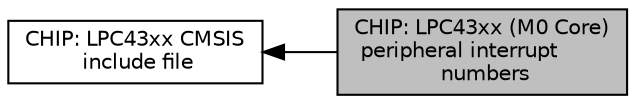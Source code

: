 digraph "CHIP: LPC43xx (M0 Core) peripheral interrupt numbers"
{
  edge [fontname="Helvetica",fontsize="10",labelfontname="Helvetica",labelfontsize="10"];
  node [fontname="Helvetica",fontsize="10",shape=record];
  rankdir=LR;
  Node1 [label="CHIP: LPC43xx CMSIS\l include file",height=0.2,width=0.4,color="black", fillcolor="white", style="filled",URL="$group___c_m_s_i_s__43_x_x___m0.html"];
  Node0 [label="CHIP: LPC43xx (M0 Core)\l peripheral interrupt\l numbers",height=0.2,width=0.4,color="black", fillcolor="grey75", style="filled", fontcolor="black"];
  Node1->Node0 [shape=plaintext, dir="back", style="solid"];
}
